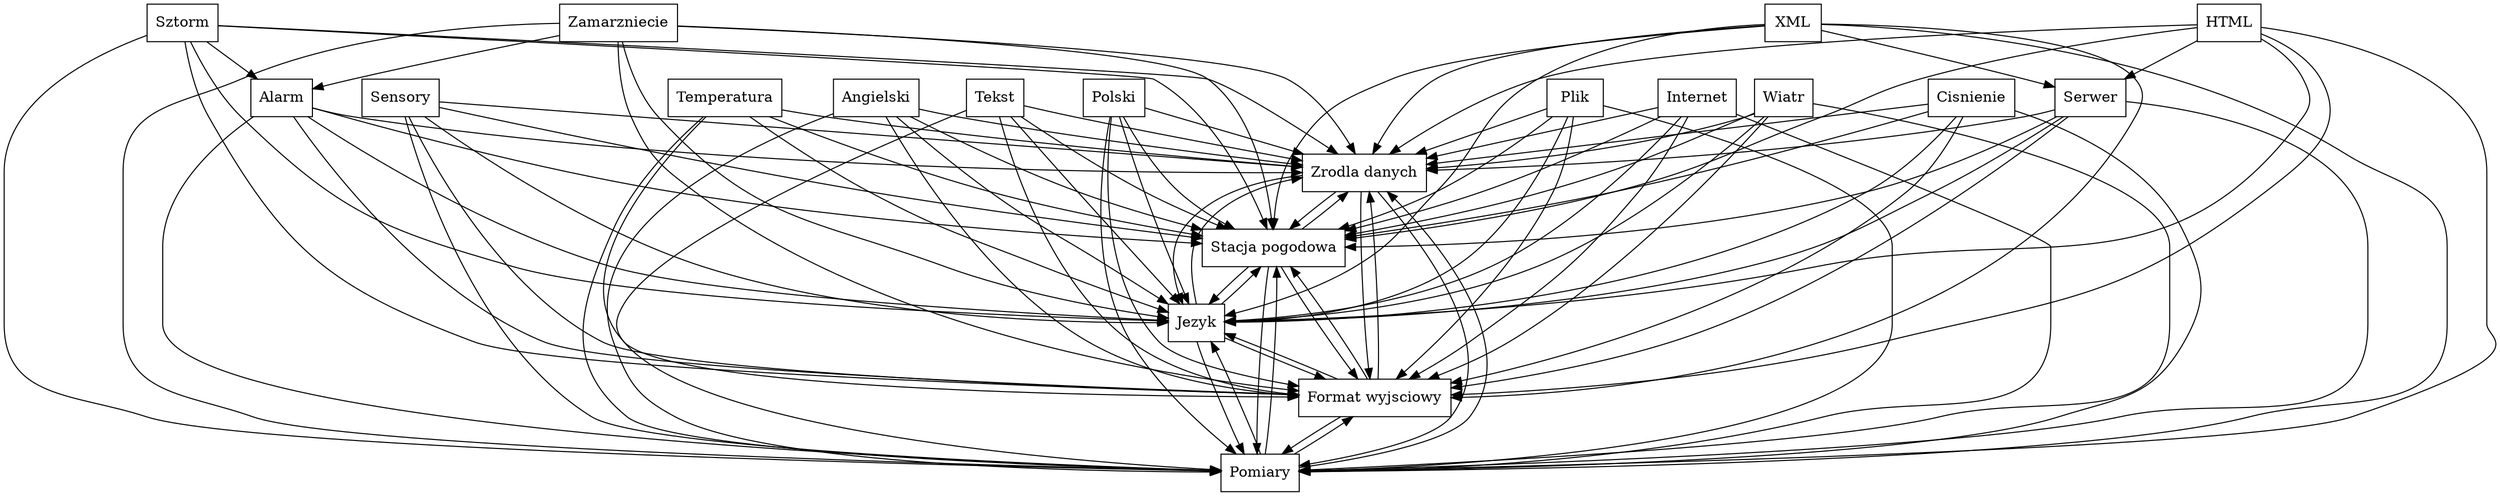 digraph{
graph [rankdir=TB];
node [shape=box];
edge [arrowhead=normal];
0[label="Zrodla danych",]
1[label="Sensory",]
2[label="Angielski",]
3[label="Stacja pogodowa",]
4[label="Serwer",]
5[label="Zamarzniecie",]
6[label="Polski",]
7[label="Pomiary",]
8[label="Temperatura",]
9[label="Sztorm",]
10[label="Alarm",]
11[label="Cisnienie",]
12[label="Format wyjsciowy",]
13[label="Wiatr",]
14[label="Tekst",]
15[label="Jezyk",]
16[label="HTML",]
17[label="XML",]
18[label="Plik",]
19[label="Internet",]
0->3[label="",]
0->7[label="",]
0->12[label="",]
0->15[label="",]
1->0[label="",]
1->3[label="",]
1->7[label="",]
1->12[label="",]
1->15[label="",]
2->0[label="",]
2->3[label="",]
2->7[label="",]
2->12[label="",]
2->15[label="",]
3->0[label="",]
3->7[label="",]
3->12[label="",]
3->15[label="",]
4->0[label="",]
4->3[label="",]
4->7[label="",]
4->12[label="",]
4->15[label="",]
5->0[label="",]
5->3[label="",]
5->7[label="",]
5->10[label="",]
5->12[label="",]
5->15[label="",]
6->0[label="",]
6->3[label="",]
6->7[label="",]
6->12[label="",]
6->15[label="",]
7->0[label="",]
7->3[label="",]
7->12[label="",]
7->15[label="",]
8->0[label="",]
8->3[label="",]
8->7[label="",]
8->12[label="",]
8->15[label="",]
9->0[label="",]
9->3[label="",]
9->7[label="",]
9->10[label="",]
9->12[label="",]
9->15[label="",]
10->0[label="",]
10->3[label="",]
10->7[label="",]
10->12[label="",]
10->15[label="",]
11->0[label="",]
11->3[label="",]
11->7[label="",]
11->12[label="",]
11->15[label="",]
12->0[label="",]
12->3[label="",]
12->7[label="",]
12->15[label="",]
13->0[label="",]
13->3[label="",]
13->7[label="",]
13->12[label="",]
13->15[label="",]
14->0[label="",]
14->3[label="",]
14->7[label="",]
14->12[label="",]
14->15[label="",]
15->0[label="",]
15->3[label="",]
15->7[label="",]
15->12[label="",]
16->0[label="",]
16->3[label="",]
16->4[label="",]
16->7[label="",]
16->12[label="",]
16->15[label="",]
17->0[label="",]
17->3[label="",]
17->4[label="",]
17->7[label="",]
17->12[label="",]
17->15[label="",]
18->0[label="",]
18->3[label="",]
18->7[label="",]
18->12[label="",]
18->15[label="",]
19->0[label="",]
19->3[label="",]
19->7[label="",]
19->12[label="",]
19->15[label="",]
}
